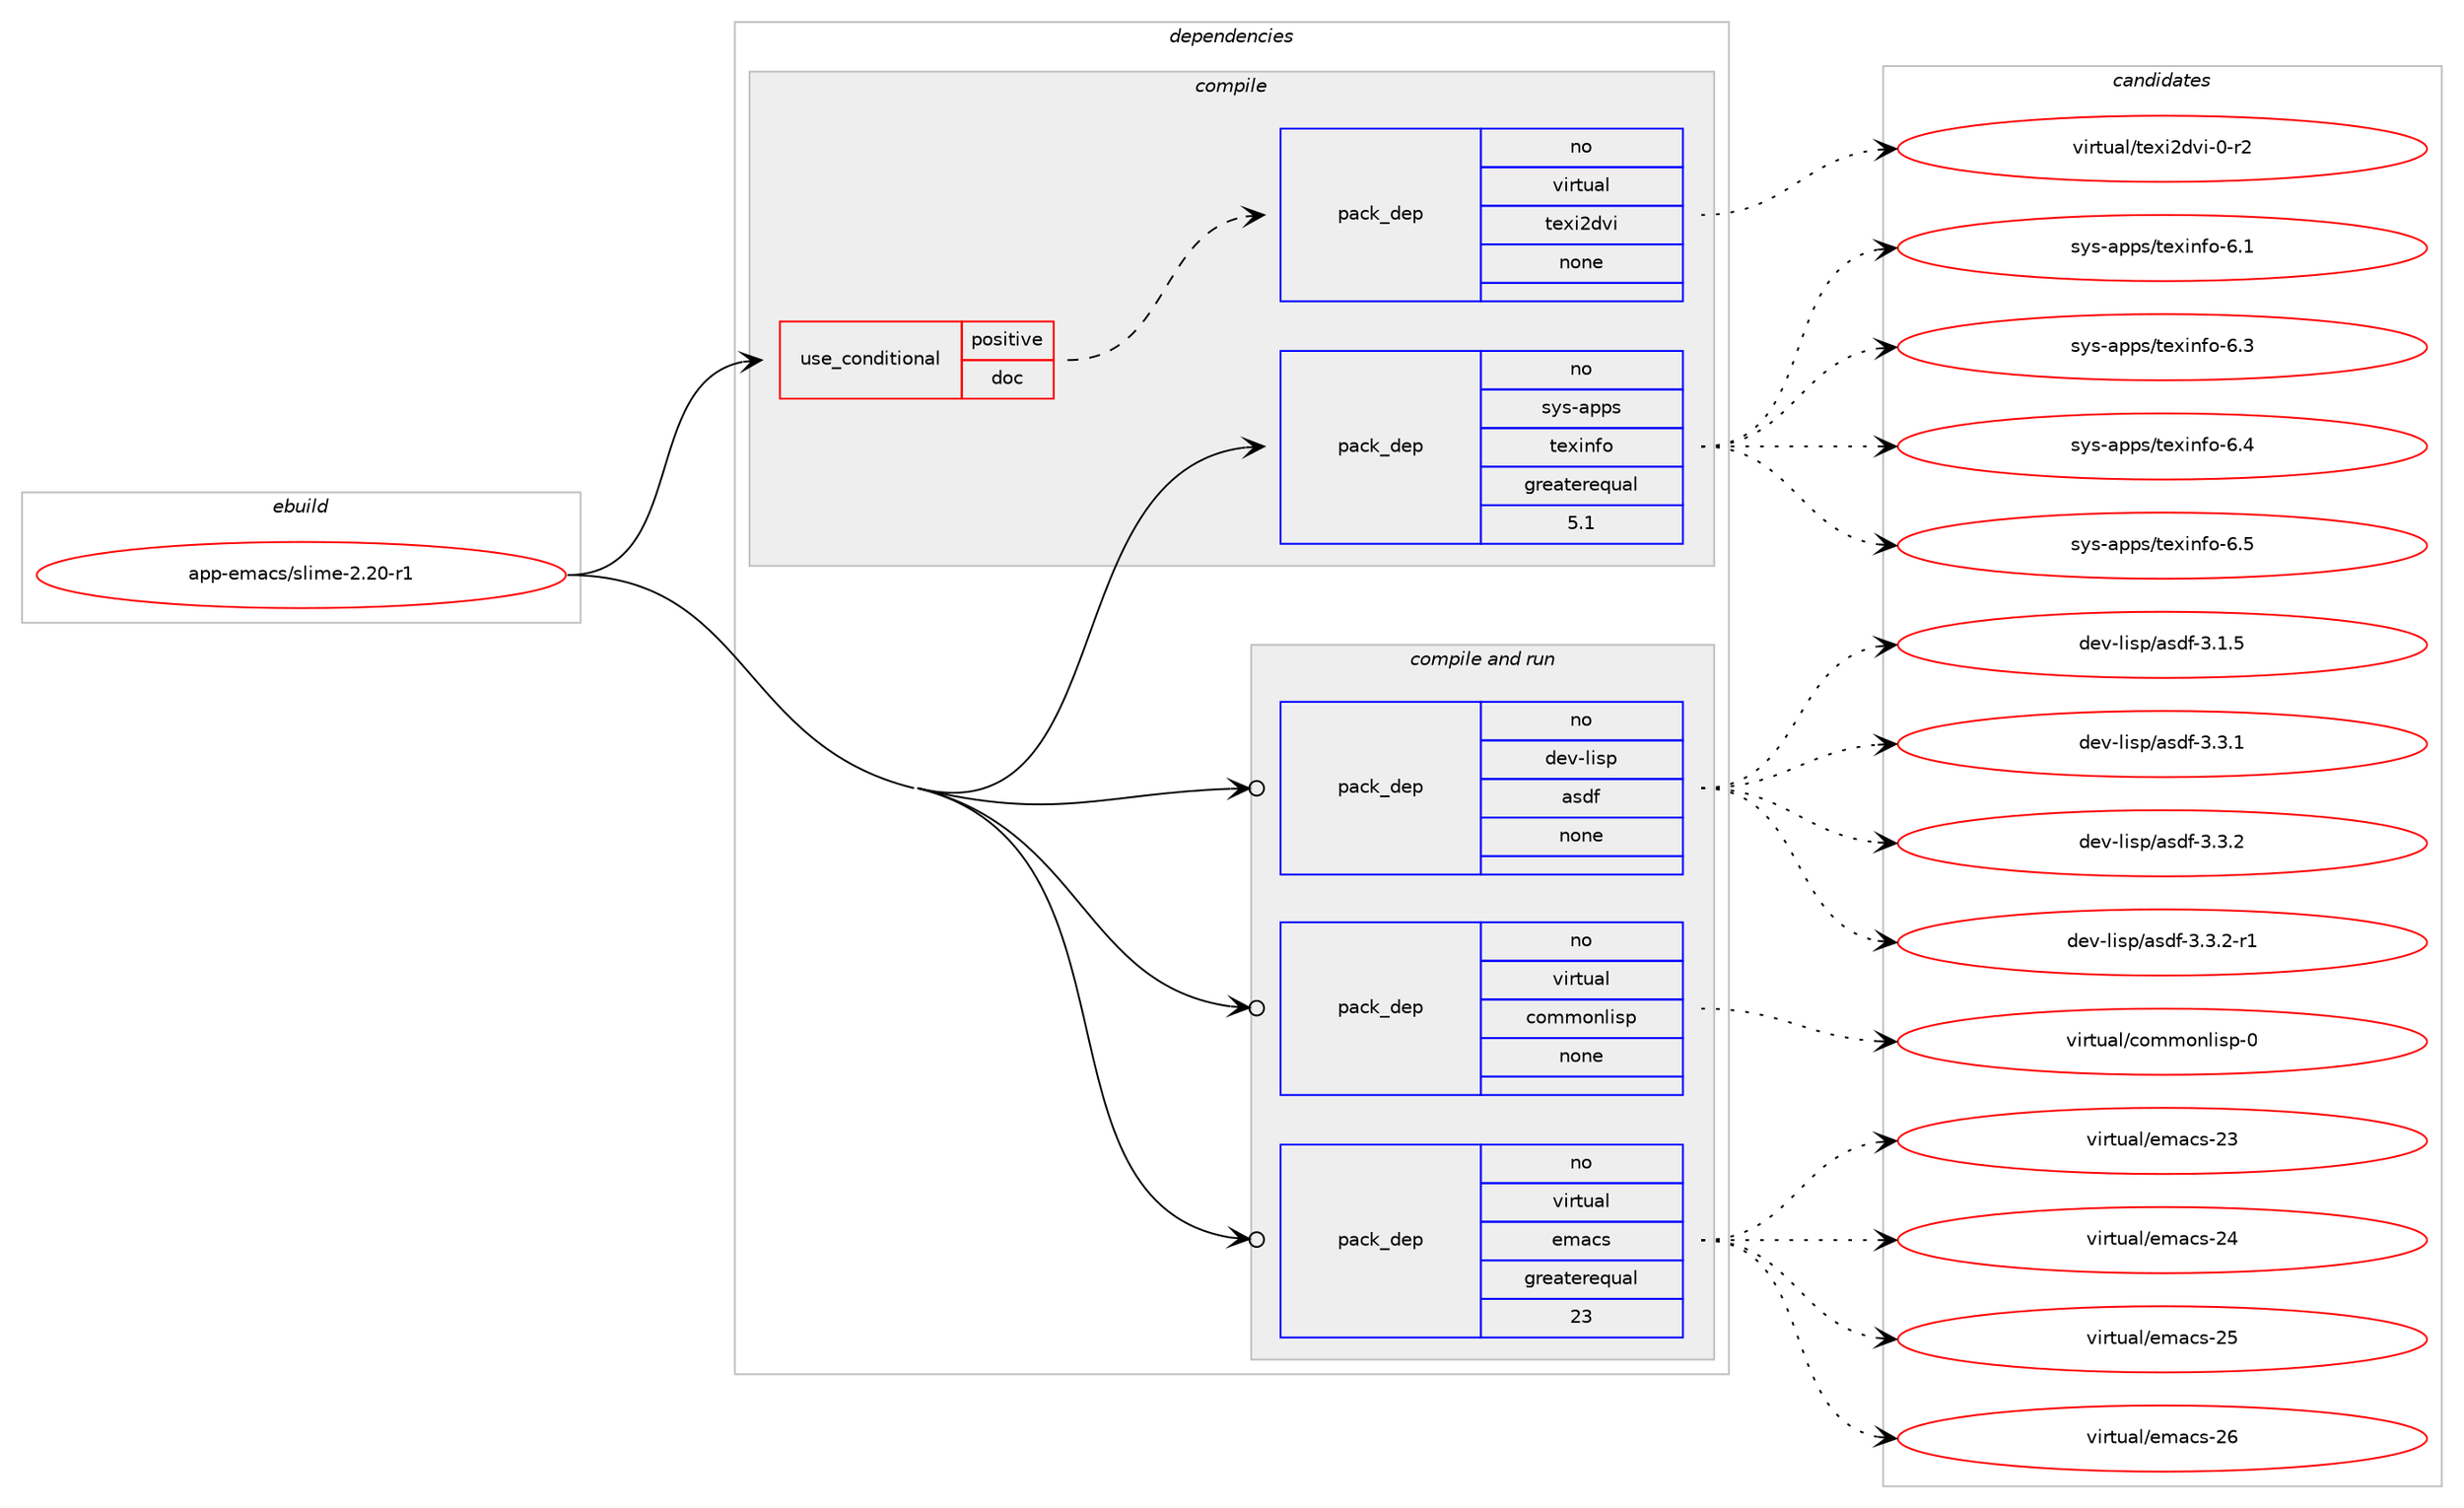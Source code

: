 digraph prolog {

# *************
# Graph options
# *************

newrank=true;
concentrate=true;
compound=true;
graph [rankdir=LR,fontname=Helvetica,fontsize=10,ranksep=1.5];#, ranksep=2.5, nodesep=0.2];
edge  [arrowhead=vee];
node  [fontname=Helvetica,fontsize=10];

# **********
# The ebuild
# **********

subgraph cluster_leftcol {
color=gray;
rank=same;
label=<<i>ebuild</i>>;
id [label="app-emacs/slime-2.20-r1", color=red, width=4, href="../app-emacs/slime-2.20-r1.svg"];
}

# ****************
# The dependencies
# ****************

subgraph cluster_midcol {
color=gray;
label=<<i>dependencies</i>>;
subgraph cluster_compile {
fillcolor="#eeeeee";
style=filled;
label=<<i>compile</i>>;
subgraph cond309 {
dependency2235 [label=<<TABLE BORDER="0" CELLBORDER="1" CELLSPACING="0" CELLPADDING="4"><TR><TD ROWSPAN="3" CELLPADDING="10">use_conditional</TD></TR><TR><TD>positive</TD></TR><TR><TD>doc</TD></TR></TABLE>>, shape=none, color=red];
subgraph pack1845 {
dependency2236 [label=<<TABLE BORDER="0" CELLBORDER="1" CELLSPACING="0" CELLPADDING="4" WIDTH="220"><TR><TD ROWSPAN="6" CELLPADDING="30">pack_dep</TD></TR><TR><TD WIDTH="110">no</TD></TR><TR><TD>virtual</TD></TR><TR><TD>texi2dvi</TD></TR><TR><TD>none</TD></TR><TR><TD></TD></TR></TABLE>>, shape=none, color=blue];
}
dependency2235:e -> dependency2236:w [weight=20,style="dashed",arrowhead="vee"];
}
id:e -> dependency2235:w [weight=20,style="solid",arrowhead="vee"];
subgraph pack1846 {
dependency2237 [label=<<TABLE BORDER="0" CELLBORDER="1" CELLSPACING="0" CELLPADDING="4" WIDTH="220"><TR><TD ROWSPAN="6" CELLPADDING="30">pack_dep</TD></TR><TR><TD WIDTH="110">no</TD></TR><TR><TD>sys-apps</TD></TR><TR><TD>texinfo</TD></TR><TR><TD>greaterequal</TD></TR><TR><TD>5.1</TD></TR></TABLE>>, shape=none, color=blue];
}
id:e -> dependency2237:w [weight=20,style="solid",arrowhead="vee"];
}
subgraph cluster_compileandrun {
fillcolor="#eeeeee";
style=filled;
label=<<i>compile and run</i>>;
subgraph pack1847 {
dependency2238 [label=<<TABLE BORDER="0" CELLBORDER="1" CELLSPACING="0" CELLPADDING="4" WIDTH="220"><TR><TD ROWSPAN="6" CELLPADDING="30">pack_dep</TD></TR><TR><TD WIDTH="110">no</TD></TR><TR><TD>dev-lisp</TD></TR><TR><TD>asdf</TD></TR><TR><TD>none</TD></TR><TR><TD></TD></TR></TABLE>>, shape=none, color=blue];
}
id:e -> dependency2238:w [weight=20,style="solid",arrowhead="odotvee"];
subgraph pack1848 {
dependency2239 [label=<<TABLE BORDER="0" CELLBORDER="1" CELLSPACING="0" CELLPADDING="4" WIDTH="220"><TR><TD ROWSPAN="6" CELLPADDING="30">pack_dep</TD></TR><TR><TD WIDTH="110">no</TD></TR><TR><TD>virtual</TD></TR><TR><TD>commonlisp</TD></TR><TR><TD>none</TD></TR><TR><TD></TD></TR></TABLE>>, shape=none, color=blue];
}
id:e -> dependency2239:w [weight=20,style="solid",arrowhead="odotvee"];
subgraph pack1849 {
dependency2240 [label=<<TABLE BORDER="0" CELLBORDER="1" CELLSPACING="0" CELLPADDING="4" WIDTH="220"><TR><TD ROWSPAN="6" CELLPADDING="30">pack_dep</TD></TR><TR><TD WIDTH="110">no</TD></TR><TR><TD>virtual</TD></TR><TR><TD>emacs</TD></TR><TR><TD>greaterequal</TD></TR><TR><TD>23</TD></TR></TABLE>>, shape=none, color=blue];
}
id:e -> dependency2240:w [weight=20,style="solid",arrowhead="odotvee"];
}
subgraph cluster_run {
fillcolor="#eeeeee";
style=filled;
label=<<i>run</i>>;
}
}

# **************
# The candidates
# **************

subgraph cluster_choices {
rank=same;
color=gray;
label=<<i>candidates</i>>;

subgraph choice1845 {
color=black;
nodesep=1;
choice11810511411611797108471161011201055010011810545484511450 [label="virtual/texi2dvi-0-r2", color=red, width=4,href="../virtual/texi2dvi-0-r2.svg"];
dependency2236:e -> choice11810511411611797108471161011201055010011810545484511450:w [style=dotted,weight="100"];
}
subgraph choice1846 {
color=black;
nodesep=1;
choice11512111545971121121154711610112010511010211145544649 [label="sys-apps/texinfo-6.1", color=red, width=4,href="../sys-apps/texinfo-6.1.svg"];
choice11512111545971121121154711610112010511010211145544651 [label="sys-apps/texinfo-6.3", color=red, width=4,href="../sys-apps/texinfo-6.3.svg"];
choice11512111545971121121154711610112010511010211145544652 [label="sys-apps/texinfo-6.4", color=red, width=4,href="../sys-apps/texinfo-6.4.svg"];
choice11512111545971121121154711610112010511010211145544653 [label="sys-apps/texinfo-6.5", color=red, width=4,href="../sys-apps/texinfo-6.5.svg"];
dependency2237:e -> choice11512111545971121121154711610112010511010211145544649:w [style=dotted,weight="100"];
dependency2237:e -> choice11512111545971121121154711610112010511010211145544651:w [style=dotted,weight="100"];
dependency2237:e -> choice11512111545971121121154711610112010511010211145544652:w [style=dotted,weight="100"];
dependency2237:e -> choice11512111545971121121154711610112010511010211145544653:w [style=dotted,weight="100"];
}
subgraph choice1847 {
color=black;
nodesep=1;
choice100101118451081051151124797115100102455146494653 [label="dev-lisp/asdf-3.1.5", color=red, width=4,href="../dev-lisp/asdf-3.1.5.svg"];
choice100101118451081051151124797115100102455146514649 [label="dev-lisp/asdf-3.3.1", color=red, width=4,href="../dev-lisp/asdf-3.3.1.svg"];
choice100101118451081051151124797115100102455146514650 [label="dev-lisp/asdf-3.3.2", color=red, width=4,href="../dev-lisp/asdf-3.3.2.svg"];
choice1001011184510810511511247971151001024551465146504511449 [label="dev-lisp/asdf-3.3.2-r1", color=red, width=4,href="../dev-lisp/asdf-3.3.2-r1.svg"];
dependency2238:e -> choice100101118451081051151124797115100102455146494653:w [style=dotted,weight="100"];
dependency2238:e -> choice100101118451081051151124797115100102455146514649:w [style=dotted,weight="100"];
dependency2238:e -> choice100101118451081051151124797115100102455146514650:w [style=dotted,weight="100"];
dependency2238:e -> choice1001011184510810511511247971151001024551465146504511449:w [style=dotted,weight="100"];
}
subgraph choice1848 {
color=black;
nodesep=1;
choice1181051141161179710847991111091091111101081051151124548 [label="virtual/commonlisp-0", color=red, width=4,href="../virtual/commonlisp-0.svg"];
dependency2239:e -> choice1181051141161179710847991111091091111101081051151124548:w [style=dotted,weight="100"];
}
subgraph choice1849 {
color=black;
nodesep=1;
choice11810511411611797108471011099799115455051 [label="virtual/emacs-23", color=red, width=4,href="../virtual/emacs-23.svg"];
choice11810511411611797108471011099799115455052 [label="virtual/emacs-24", color=red, width=4,href="../virtual/emacs-24.svg"];
choice11810511411611797108471011099799115455053 [label="virtual/emacs-25", color=red, width=4,href="../virtual/emacs-25.svg"];
choice11810511411611797108471011099799115455054 [label="virtual/emacs-26", color=red, width=4,href="../virtual/emacs-26.svg"];
dependency2240:e -> choice11810511411611797108471011099799115455051:w [style=dotted,weight="100"];
dependency2240:e -> choice11810511411611797108471011099799115455052:w [style=dotted,weight="100"];
dependency2240:e -> choice11810511411611797108471011099799115455053:w [style=dotted,weight="100"];
dependency2240:e -> choice11810511411611797108471011099799115455054:w [style=dotted,weight="100"];
}
}

}
